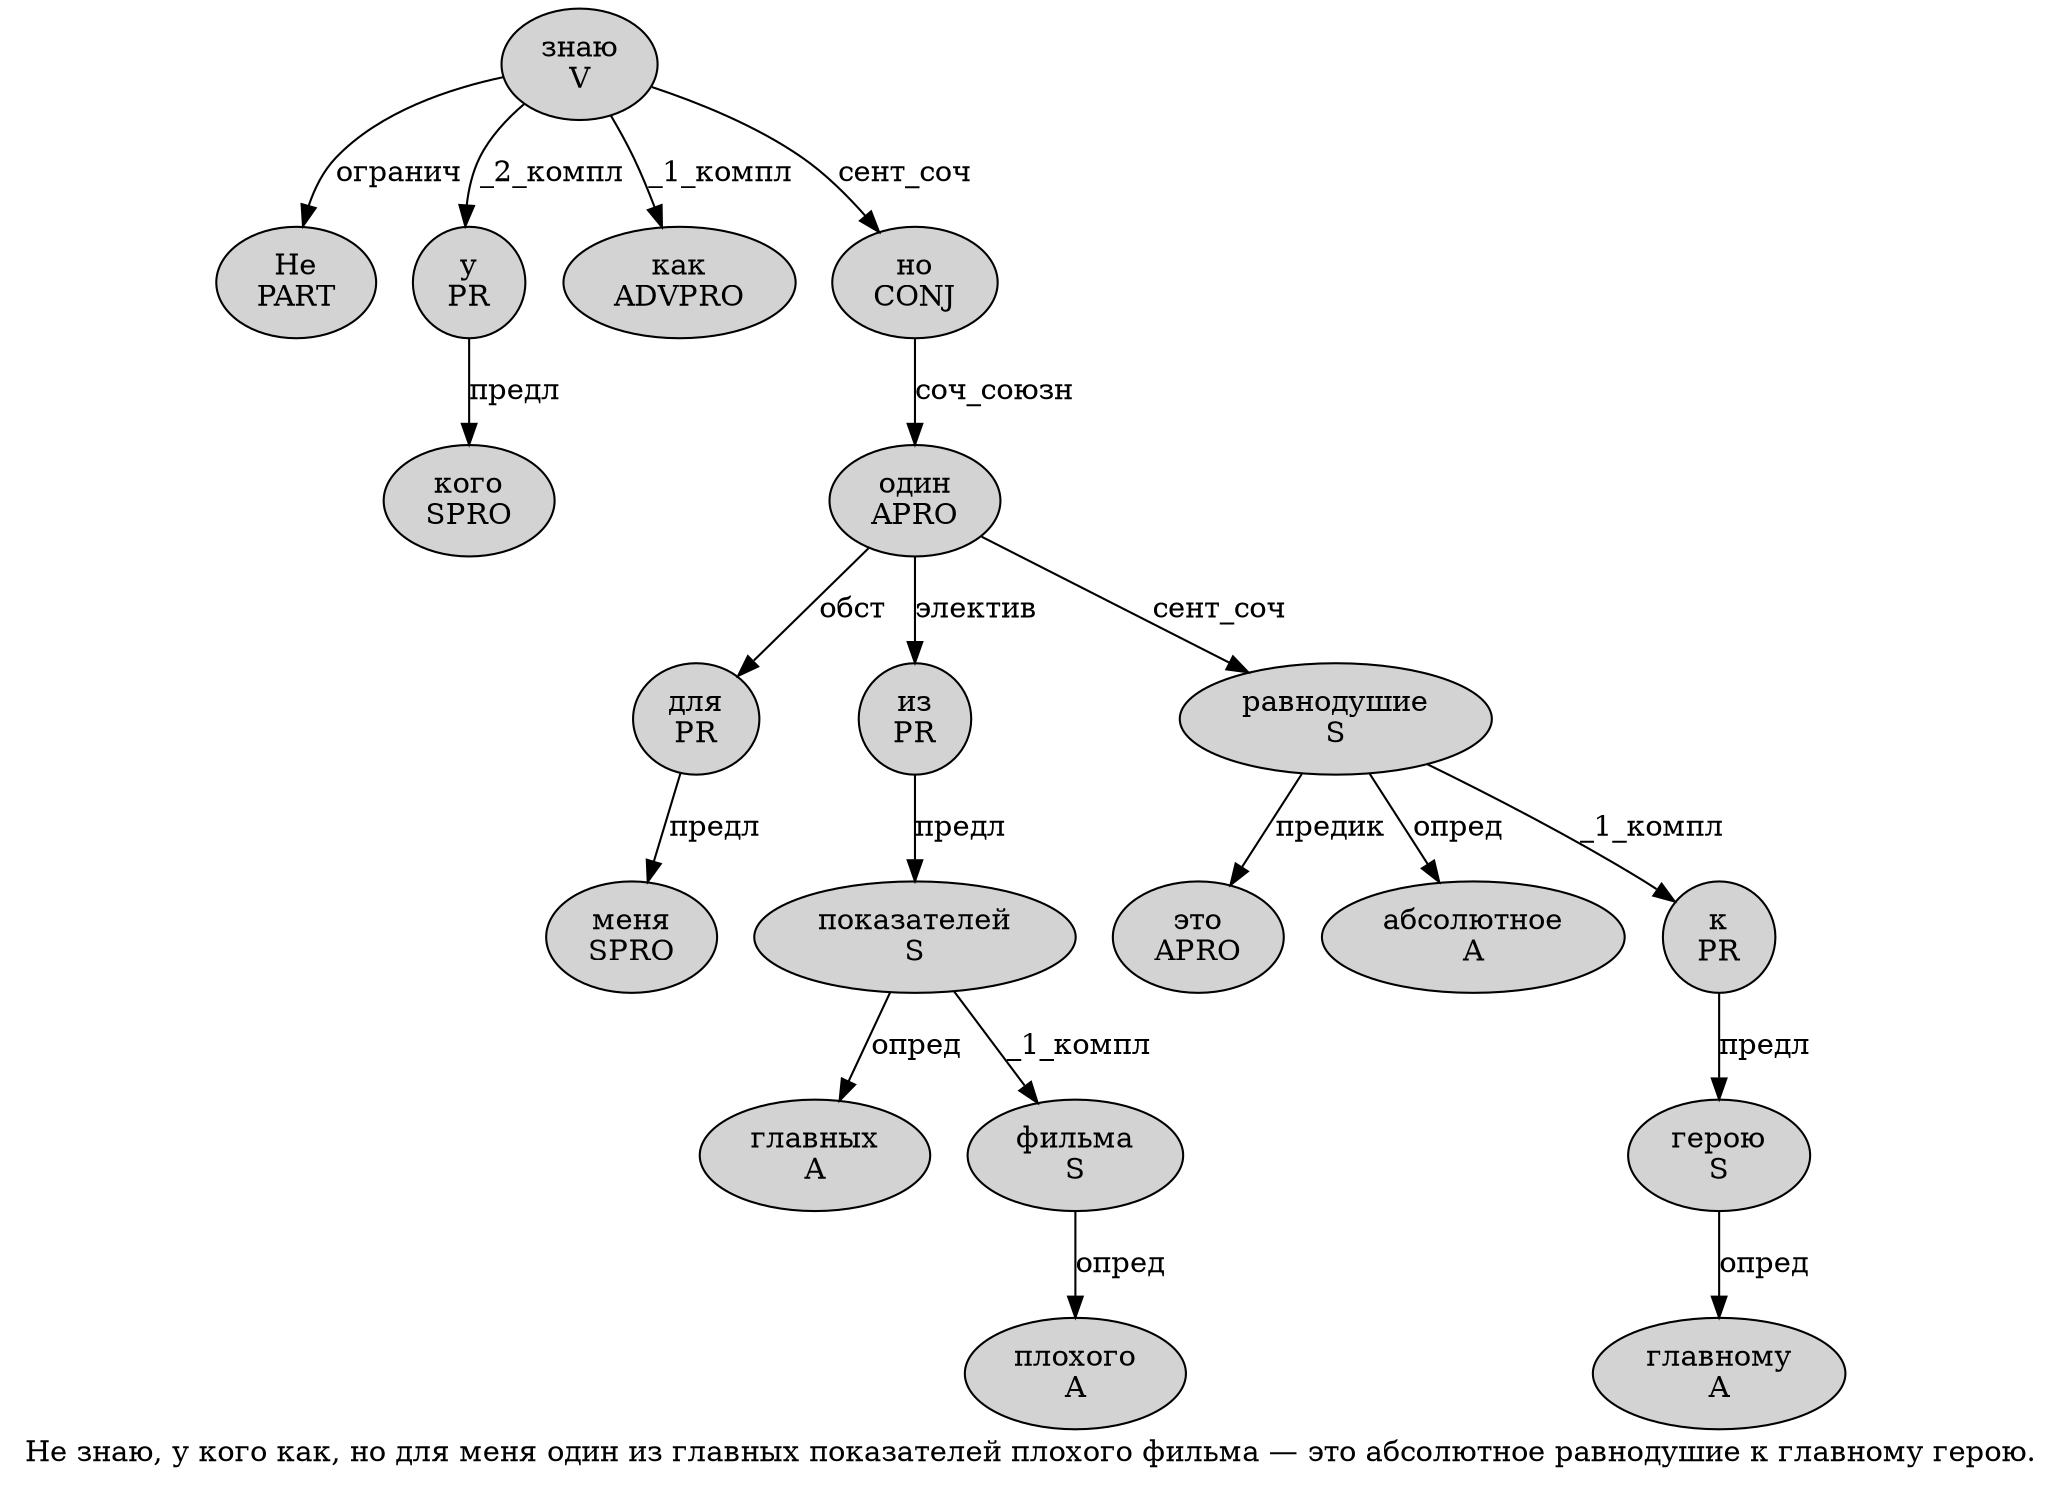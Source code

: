 digraph SENTENCE_4174 {
	graph [label="Не знаю, у кого как, но для меня один из главных показателей плохого фильма — это абсолютное равнодушие к главному герою."]
	node [style=filled]
		0 [label="Не
PART" color="" fillcolor=lightgray penwidth=1 shape=ellipse]
		1 [label="знаю
V" color="" fillcolor=lightgray penwidth=1 shape=ellipse]
		3 [label="у
PR" color="" fillcolor=lightgray penwidth=1 shape=ellipse]
		4 [label="кого
SPRO" color="" fillcolor=lightgray penwidth=1 shape=ellipse]
		5 [label="как
ADVPRO" color="" fillcolor=lightgray penwidth=1 shape=ellipse]
		7 [label="но
CONJ" color="" fillcolor=lightgray penwidth=1 shape=ellipse]
		8 [label="для
PR" color="" fillcolor=lightgray penwidth=1 shape=ellipse]
		9 [label="меня
SPRO" color="" fillcolor=lightgray penwidth=1 shape=ellipse]
		10 [label="один
APRO" color="" fillcolor=lightgray penwidth=1 shape=ellipse]
		11 [label="из
PR" color="" fillcolor=lightgray penwidth=1 shape=ellipse]
		12 [label="главных
A" color="" fillcolor=lightgray penwidth=1 shape=ellipse]
		13 [label="показателей
S" color="" fillcolor=lightgray penwidth=1 shape=ellipse]
		14 [label="плохого
A" color="" fillcolor=lightgray penwidth=1 shape=ellipse]
		15 [label="фильма
S" color="" fillcolor=lightgray penwidth=1 shape=ellipse]
		17 [label="это
APRO" color="" fillcolor=lightgray penwidth=1 shape=ellipse]
		18 [label="абсолютное
A" color="" fillcolor=lightgray penwidth=1 shape=ellipse]
		19 [label="равнодушие
S" color="" fillcolor=lightgray penwidth=1 shape=ellipse]
		20 [label="к
PR" color="" fillcolor=lightgray penwidth=1 shape=ellipse]
		21 [label="главному
A" color="" fillcolor=lightgray penwidth=1 shape=ellipse]
		22 [label="герою
S" color="" fillcolor=lightgray penwidth=1 shape=ellipse]
			11 -> 13 [label="предл"]
			20 -> 22 [label="предл"]
			13 -> 12 [label="опред"]
			13 -> 15 [label="_1_компл"]
			7 -> 10 [label="соч_союзн"]
			1 -> 0 [label="огранич"]
			1 -> 3 [label="_2_компл"]
			1 -> 5 [label="_1_компл"]
			1 -> 7 [label="сент_соч"]
			8 -> 9 [label="предл"]
			22 -> 21 [label="опред"]
			10 -> 8 [label="обст"]
			10 -> 11 [label="электив"]
			10 -> 19 [label="сент_соч"]
			3 -> 4 [label="предл"]
			19 -> 17 [label="предик"]
			19 -> 18 [label="опред"]
			19 -> 20 [label="_1_компл"]
			15 -> 14 [label="опред"]
}